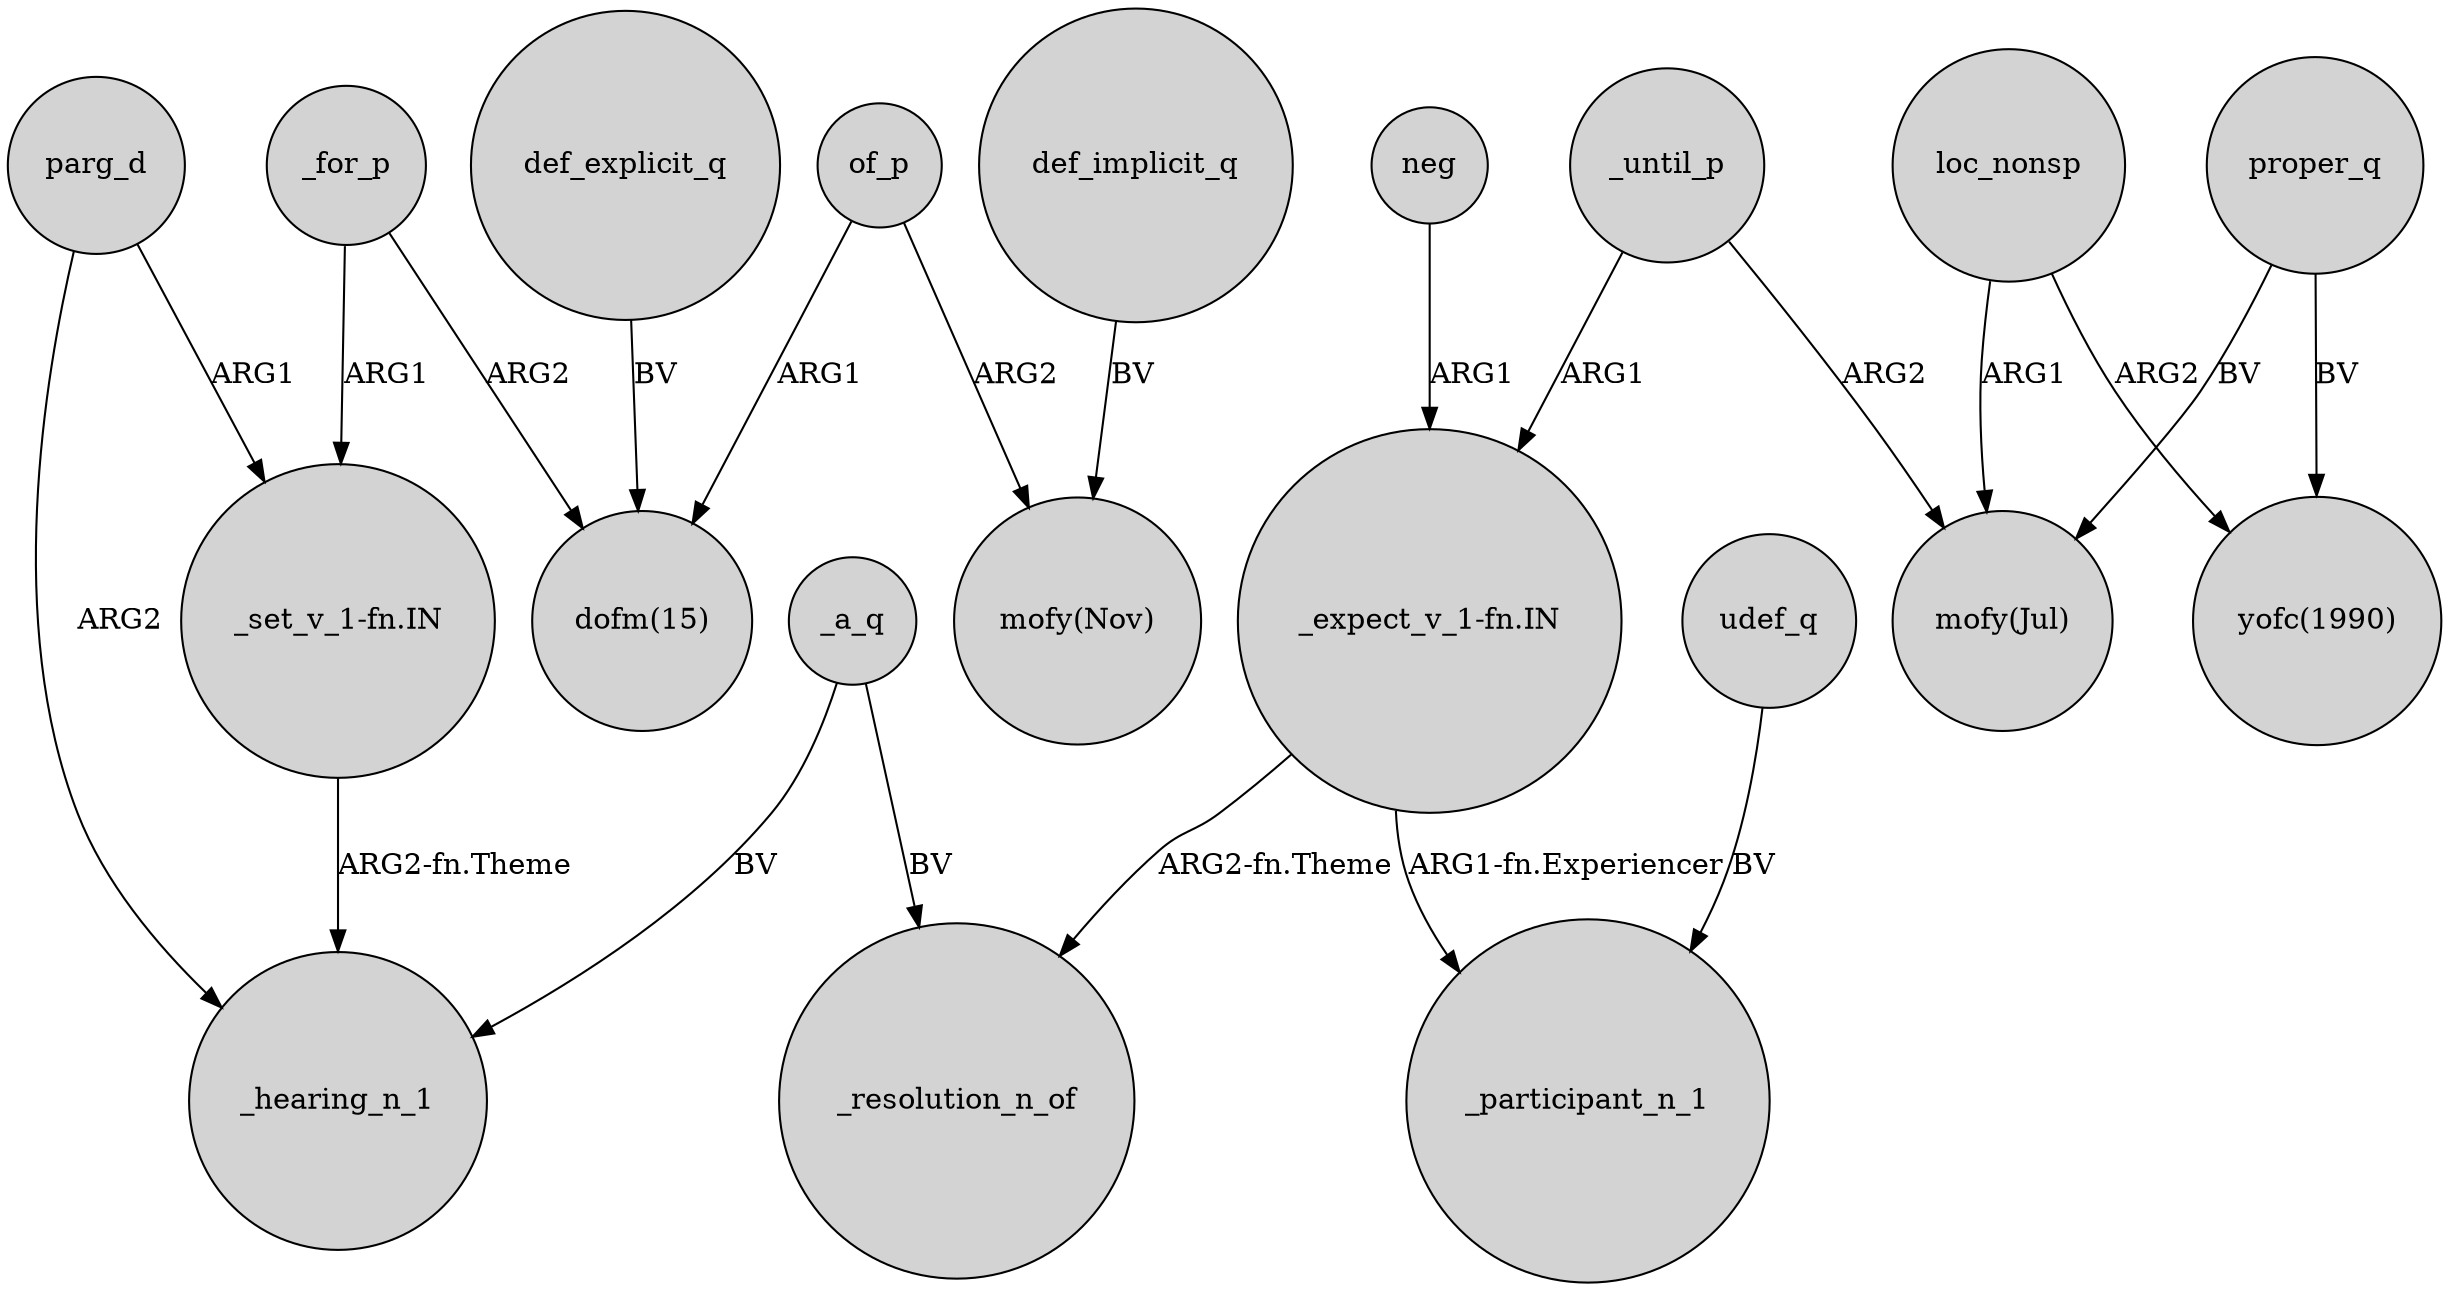 digraph {
	node [shape=circle style=filled]
	def_explicit_q -> "dofm(15)" [label=BV]
	proper_q -> "mofy(Jul)" [label=BV]
	udef_q -> _participant_n_1 [label=BV]
	_until_p -> "mofy(Jul)" [label=ARG2]
	_a_q -> _hearing_n_1 [label=BV]
	"_set_v_1-fn.IN" -> _hearing_n_1 [label="ARG2-fn.Theme"]
	"_expect_v_1-fn.IN" -> _resolution_n_of [label="ARG2-fn.Theme"]
	proper_q -> "yofc(1990)" [label=BV]
	loc_nonsp -> "yofc(1990)" [label=ARG2]
	_for_p -> "dofm(15)" [label=ARG2]
	_for_p -> "_set_v_1-fn.IN" [label=ARG1]
	"_expect_v_1-fn.IN" -> _participant_n_1 [label="ARG1-fn.Experiencer"]
	_until_p -> "_expect_v_1-fn.IN" [label=ARG1]
	of_p -> "mofy(Nov)" [label=ARG2]
	loc_nonsp -> "mofy(Jul)" [label=ARG1]
	def_implicit_q -> "mofy(Nov)" [label=BV]
	parg_d -> _hearing_n_1 [label=ARG2]
	of_p -> "dofm(15)" [label=ARG1]
	_a_q -> _resolution_n_of [label=BV]
	parg_d -> "_set_v_1-fn.IN" [label=ARG1]
	neg -> "_expect_v_1-fn.IN" [label=ARG1]
}
